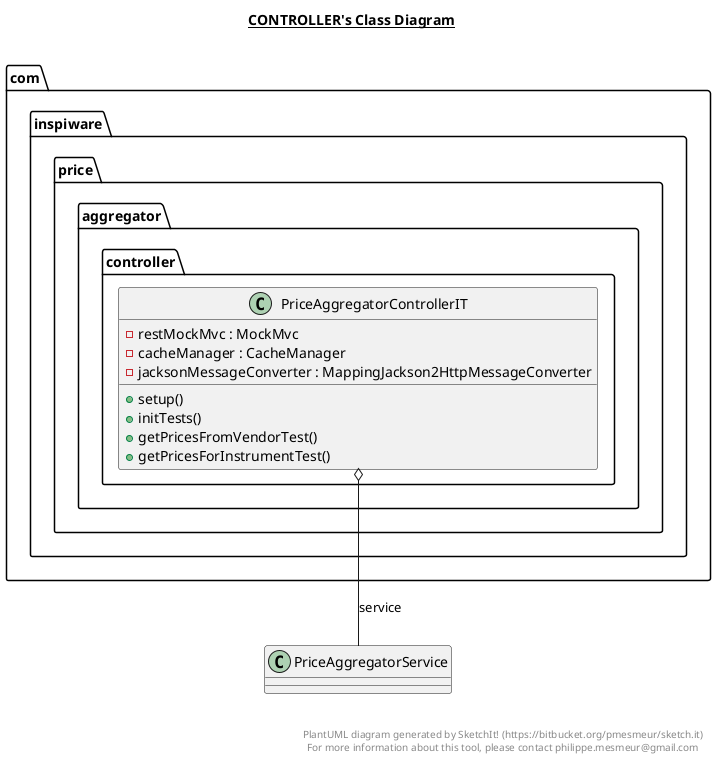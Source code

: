 @startuml

title __CONTROLLER's Class Diagram__\n

  package com.inspiware.price.aggregator {
    package com.inspiware.price.aggregator.controller {
      class PriceAggregatorControllerIT {
          - restMockMvc : MockMvc
          - cacheManager : CacheManager
          - jacksonMessageConverter : MappingJackson2HttpMessageConverter
          + setup()
          + initTests()
          + getPricesFromVendorTest()
          + getPricesForInstrumentTest()
      }
    }
  }
  

  PriceAggregatorControllerIT o-- PriceAggregatorService : service


right footer


PlantUML diagram generated by SketchIt! (https://bitbucket.org/pmesmeur/sketch.it)
For more information about this tool, please contact philippe.mesmeur@gmail.com
endfooter

@enduml

